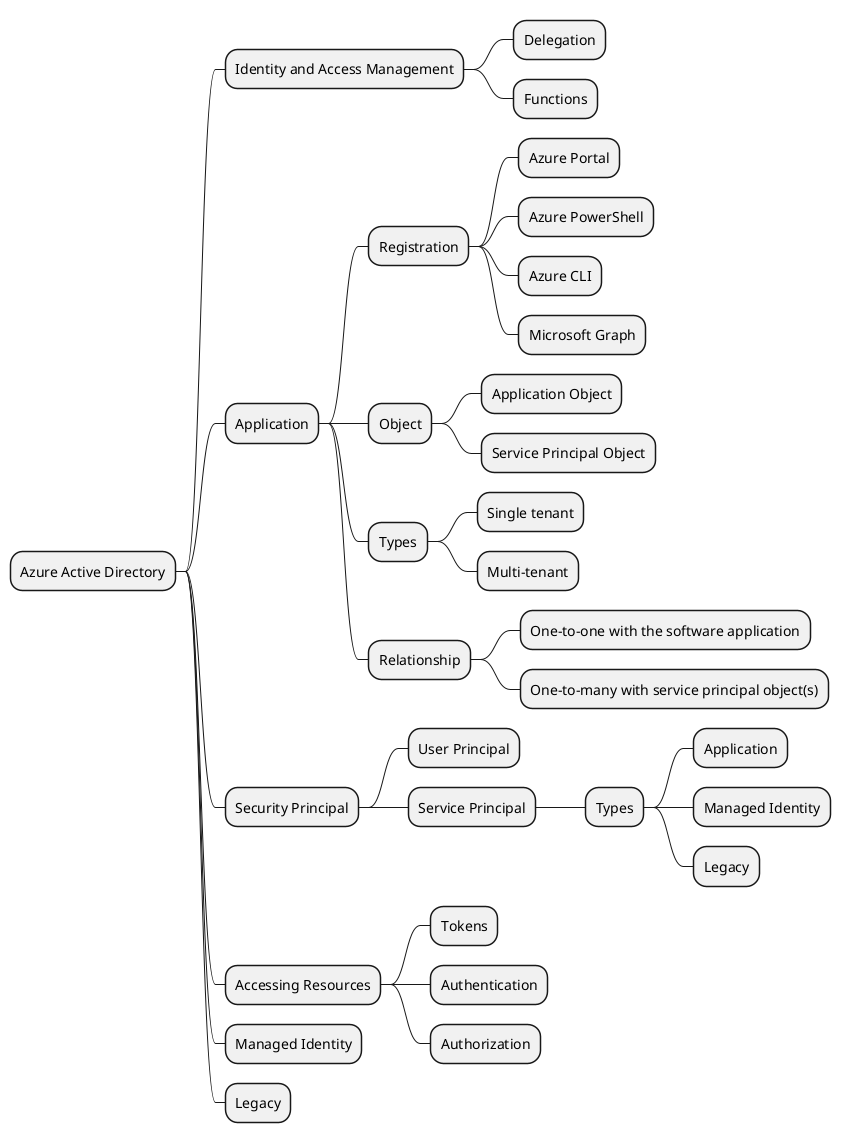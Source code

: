 @startmindmap
* Azure Active Directory
** Identity and Access Management
*** Delegation
*** Functions
** Application
*** Registration
**** Azure Portal
**** Azure PowerShell
**** Azure CLI
**** Microsoft Graph
*** Object
**** Application Object
**** Service Principal Object
*** Types
**** Single tenant
**** Multi-tenant
*** Relationship
**** One-to-one with the software application
**** One-to-many with service principal object(s)
** Security Principal
*** User Principal
*** Service Principal
**** Types
***** Application
***** Managed Identity
***** Legacy
** Accessing Resources
*** Tokens
*** Authentication
*** Authorization
** Managed Identity
** Legacy
@endmindmap
